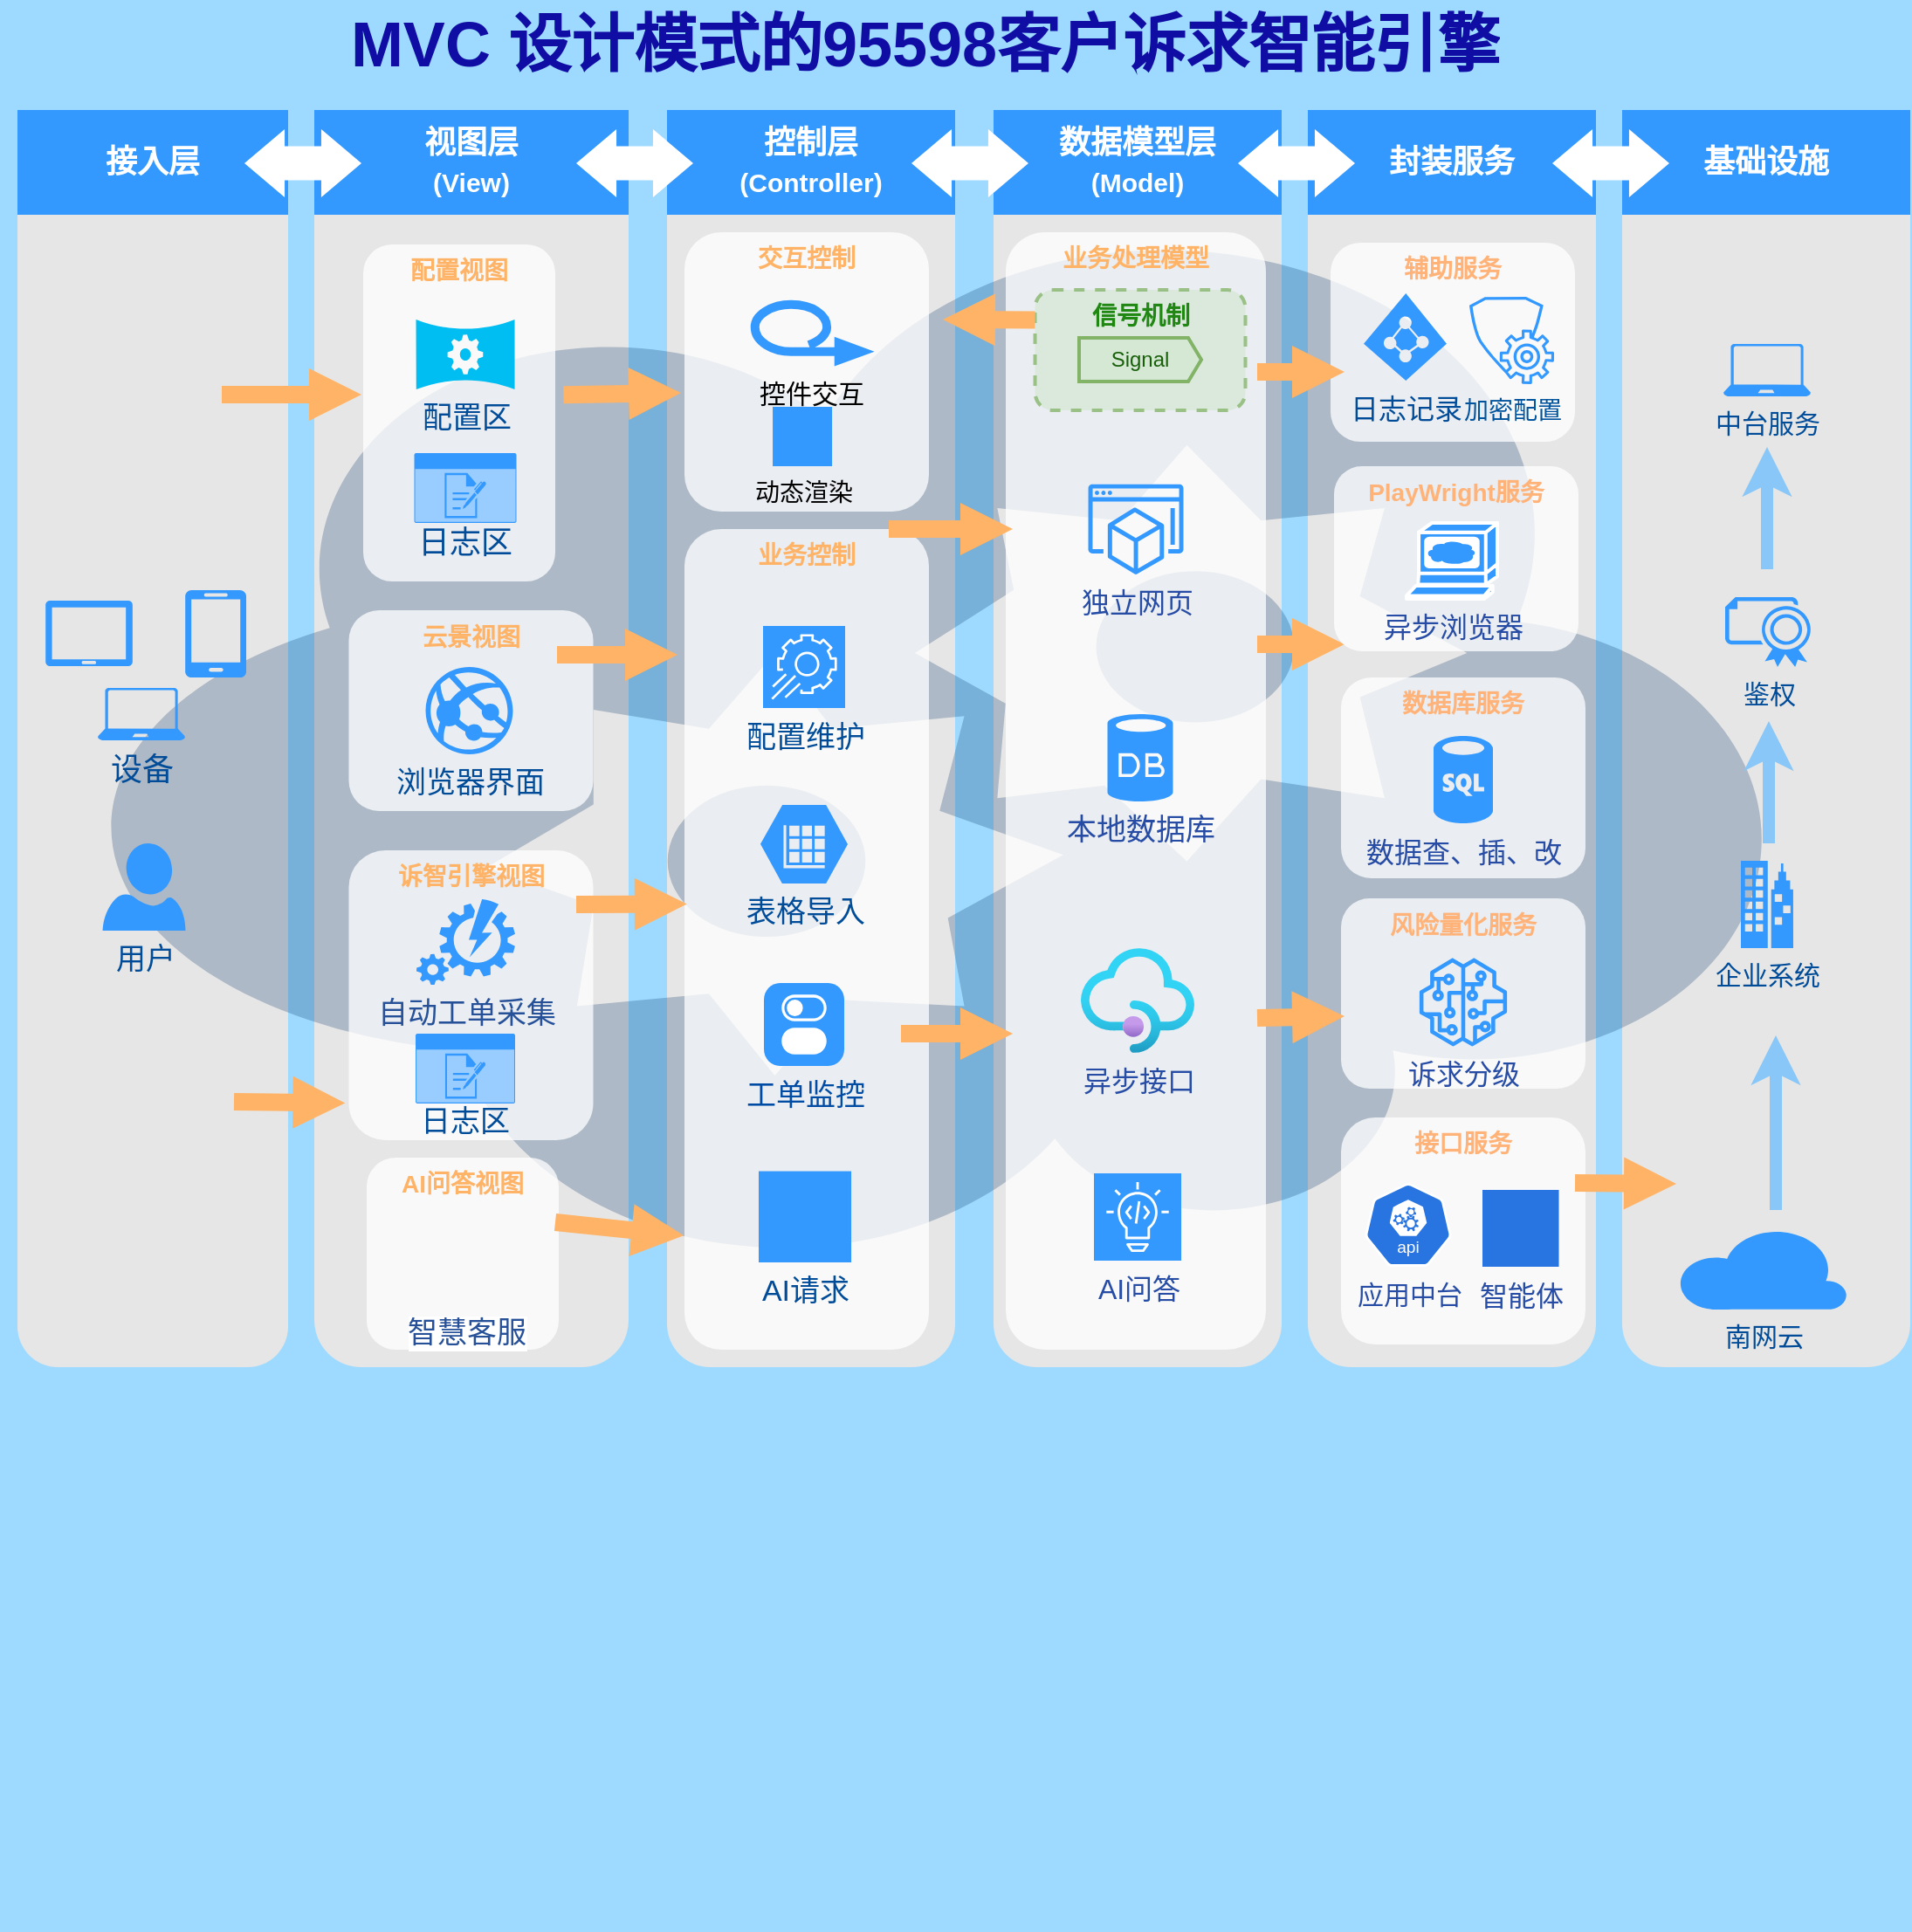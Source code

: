 <mxfile version="28.1.1">
  <diagram id="6a731a19-8d31-9384-78a2-239565b7b9f0" name="Page-1">
    <mxGraphModel dx="1945" dy="1190" grid="1" gridSize="10" guides="0" tooltips="1" connect="1" arrows="1" fold="1" page="1" pageScale="1" pageWidth="200" pageHeight="200" background="light-dark(#9edaff, #a0cdfa)" math="0" shadow="0">
      <root>
        <mxCell id="0" />
        <mxCell id="1" parent="0" />
        <mxCell id="2024" value="" style="rounded=1;whiteSpace=wrap;html=1;dashed=1;strokeColor=none;strokeWidth=2;fillColor=#E6E6E6;fontFamily=Verdana;fontSize=12;fontColor=#00BEF2" parent="1" vertex="1">
          <mxGeometry x="971" y="67" width="165" height="720" as="geometry" />
        </mxCell>
        <mxCell id="2019" value="" style="rounded=1;whiteSpace=wrap;html=1;dashed=1;strokeColor=none;strokeWidth=2;fillColor=#E6E6E6;fontFamily=Verdana;fontSize=12;fontColor=#00BEF2" parent="1" vertex="1">
          <mxGeometry x="52" y="67" width="155" height="720" as="geometry" />
        </mxCell>
        <mxCell id="2020" value="" style="rounded=1;whiteSpace=wrap;html=1;dashed=1;strokeColor=none;strokeWidth=2;fillColor=#E6E6E6;fontFamily=Verdana;fontSize=12;fontColor=#004C99;" parent="1" vertex="1">
          <mxGeometry x="222" y="67" width="180" height="720" as="geometry" />
        </mxCell>
        <mxCell id="2021" value="" style="rounded=1;whiteSpace=wrap;html=1;dashed=1;strokeColor=none;strokeWidth=2;fillColor=#E6E6E6;fontFamily=Verdana;fontSize=12;fontColor=#00BEF2" parent="1" vertex="1">
          <mxGeometry x="424" y="67" width="165" height="720" as="geometry" />
        </mxCell>
        <mxCell id="2022" value="" style="rounded=1;whiteSpace=wrap;html=1;dashed=1;strokeColor=none;strokeWidth=2;fillColor=#E6E6E6;fontFamily=Verdana;fontSize=12;fontColor=#00BEF2" parent="1" vertex="1">
          <mxGeometry x="611" y="67" width="165" height="720" as="geometry" />
        </mxCell>
        <mxCell id="2023" value="" style="rounded=1;whiteSpace=wrap;html=1;dashed=1;strokeColor=none;strokeWidth=2;fillColor=#E6E6E6;fontFamily=Verdana;fontSize=12;fontColor=#00BEF2" parent="1" vertex="1">
          <mxGeometry x="791" y="67" width="165" height="720" as="geometry" />
        </mxCell>
        <mxCell id="2025" value="接入层" style="whiteSpace=wrap;html=1;dashed=1;strokeColor=none;strokeWidth=2;fillColor=#3399FF;fontFamily=Helvetica;fontSize=18;fontColor=#FFFFFF;fontStyle=1" parent="1" vertex="1">
          <mxGeometry x="52" y="67" width="155" height="60" as="geometry" />
        </mxCell>
        <mxCell id="2026" value="视图层&lt;div&gt;&lt;font style=&quot;font-size: 15px;&quot;&gt;(View)&lt;/font&gt;&lt;/div&gt;" style="whiteSpace=wrap;html=1;dashed=1;strokeColor=none;strokeWidth=2;fillColor=#3399FF;fontFamily=Helvetica;fontSize=18;fontColor=#FFFFFF;fontStyle=1" parent="1" vertex="1">
          <mxGeometry x="222" y="67" width="180" height="60" as="geometry" />
        </mxCell>
        <mxCell id="2027" value="控制层&lt;div&gt;&lt;font style=&quot;font-size: 15px;&quot;&gt;&lt;font style=&quot;&quot;&gt;(Controller&lt;/font&gt;)&lt;/font&gt;&lt;/div&gt;" style="whiteSpace=wrap;html=1;dashed=1;strokeColor=none;strokeWidth=2;fillColor=#3399FF;fontFamily=Helvetica;fontSize=18;fontColor=#FFFFFF;fontStyle=1" parent="1" vertex="1">
          <mxGeometry x="424" y="67" width="165" height="60" as="geometry" />
        </mxCell>
        <mxCell id="2028" value="数据模型&lt;span style=&quot;background-color: transparent; color: light-dark(rgb(255, 255, 255), rgb(18, 18, 18));&quot;&gt;层&lt;/span&gt;&lt;div&gt;&lt;span style=&quot;background-color: transparent; color: light-dark(rgb(255, 255, 255), rgb(18, 18, 18));&quot;&gt;&lt;font style=&quot;font-size: 15px;&quot;&gt;(Model)&lt;/font&gt;&lt;/span&gt;&lt;/div&gt;" style="whiteSpace=wrap;html=1;dashed=1;strokeColor=none;strokeWidth=2;fillColor=#3399FF;fontFamily=Helvetica;fontSize=18;fontColor=#FFFFFF;fontStyle=1" parent="1" vertex="1">
          <mxGeometry x="611" y="67" width="165" height="60" as="geometry" />
        </mxCell>
        <mxCell id="2029" value="封装服务" style="whiteSpace=wrap;html=1;dashed=1;strokeColor=none;strokeWidth=2;fillColor=#3399FF;fontFamily=Helvetica;fontSize=18;fontColor=#FFFFFF;fontStyle=1" parent="1" vertex="1">
          <mxGeometry x="791" y="67" width="165" height="60" as="geometry" />
        </mxCell>
        <mxCell id="2030" value="基础设施" style="whiteSpace=wrap;html=1;dashed=1;strokeColor=none;strokeWidth=2;fillColor=#3399FF;fontFamily=Helvetica;fontSize=18;fontColor=#FFFFFF;fontStyle=1" parent="1" vertex="1">
          <mxGeometry x="971" y="67" width="165" height="60" as="geometry" />
        </mxCell>
        <mxCell id="2031" value="" style="shape=mxgraph.arrows.two_way_arrow_horizontal;html=1;verticalLabelPosition=bottom;verticalAlign=top;strokeWidth=2;strokeColor=none;dashed=1;fillColor=#FFFFFF;fontFamily=Verdana;fontSize=12;fontColor=#00BEF2" parent="1" vertex="1">
          <mxGeometry x="182" y="78" width="67" height="39" as="geometry" />
        </mxCell>
        <mxCell id="2032" value="" style="shape=mxgraph.arrows.two_way_arrow_horizontal;html=1;verticalLabelPosition=bottom;verticalAlign=top;strokeWidth=2;strokeColor=none;dashed=1;fillColor=#FFFFFF;fontFamily=Verdana;fontSize=12;fontColor=#00BEF2" parent="1" vertex="1">
          <mxGeometry x="372" y="78" width="67" height="39" as="geometry" />
        </mxCell>
        <mxCell id="2033" value="" style="shape=mxgraph.arrows.two_way_arrow_horizontal;html=1;verticalLabelPosition=bottom;verticalAlign=top;strokeWidth=2;strokeColor=none;dashed=1;fillColor=#FFFFFF;fontFamily=Verdana;fontSize=12;fontColor=#00BEF2" parent="1" vertex="1">
          <mxGeometry x="564" y="78" width="67" height="39" as="geometry" />
        </mxCell>
        <mxCell id="2034" value="" style="shape=mxgraph.arrows.two_way_arrow_horizontal;html=1;verticalLabelPosition=bottom;verticalAlign=top;strokeWidth=2;strokeColor=none;dashed=1;fillColor=#FFFFFF;fontFamily=Verdana;fontSize=12;fontColor=#00BEF2" parent="1" vertex="1">
          <mxGeometry x="751" y="78" width="67" height="39" as="geometry" />
        </mxCell>
        <mxCell id="2035" value="" style="shape=mxgraph.arrows.two_way_arrow_horizontal;html=1;verticalLabelPosition=bottom;verticalAlign=top;strokeWidth=2;strokeColor=none;dashed=1;fillColor=#FFFFFF;fontFamily=Verdana;fontSize=12;fontColor=#00BEF2" parent="1" vertex="1">
          <mxGeometry x="931" y="78" width="67" height="39" as="geometry" />
        </mxCell>
        <mxCell id="2036" value="" style="verticalLabelPosition=bottom;html=1;verticalAlign=top;strokeColor=none;fillColor=#003366;shape=mxgraph.azure.cloud_service;dashed=1;fontFamily=Helvetica;fontSize=18;fontColor=#FFFFFF;opacity=25" parent="1" vertex="1">
          <mxGeometry x="92" y="127" width="970" height="600" as="geometry" />
        </mxCell>
        <mxCell id="2037" value="" style="verticalLabelPosition=bottom;html=1;verticalAlign=top;strokeColor=none;fillColor=#3399FF;shape=mxgraph.azure.tablet;dashed=1;fontFamily=Helvetica;fontSize=14;fontColor=#004C99" parent="1" vertex="1">
          <mxGeometry x="68" y="348" width="50" height="37.5" as="geometry" />
        </mxCell>
        <mxCell id="2038" value="" style="verticalLabelPosition=bottom;html=1;verticalAlign=top;strokeColor=none;fillColor=#3399FF;shape=mxgraph.azure.mobile;dashed=1;fontFamily=Helvetica;fontSize=14;fontColor=#004C99" parent="1" vertex="1">
          <mxGeometry x="148" y="342" width="35" height="50" as="geometry" />
        </mxCell>
        <mxCell id="2039" value="&lt;font style=&quot;font-size: 18px;&quot;&gt;设备&lt;/font&gt;" style="verticalLabelPosition=bottom;html=1;verticalAlign=top;strokeColor=none;fillColor=#3399FF;shape=mxgraph.azure.laptop;dashed=1;fontFamily=Verdana;fontSize=14;fontColor=#004C99" parent="1" vertex="1">
          <mxGeometry x="98" y="398" width="50" height="30" as="geometry" />
        </mxCell>
        <mxCell id="2041" value="&lt;font style=&quot;font-size: 17px;&quot; face=&quot;Helvetica&quot;&gt;用户&lt;/font&gt;" style="verticalLabelPosition=bottom;html=1;verticalAlign=top;strokeColor=none;fillColor=#3399FF;shape=mxgraph.azure.user;dashed=1;fontSize=14;fontColor=#004C99" parent="1" vertex="1">
          <mxGeometry x="100.75" y="487" width="47.5" height="50" as="geometry" />
        </mxCell>
        <mxCell id="2047" value="MVC 设计模式的95598客户诉求智能引擎" style="text;html=1;strokeColor=none;fillColor=none;align=center;verticalAlign=middle;whiteSpace=wrap;overflow=hidden;dashed=1;fontSize=36;fontColor=light-dark(#100da5, #121212);fontFamily=Helvetica;fontStyle=1" parent="1" vertex="1">
          <mxGeometry x="42" y="4" width="1060" height="50" as="geometry" />
        </mxCell>
        <mxCell id="2048" value="交互控制" style="rounded=1;whiteSpace=wrap;html=1;dashed=1;strokeColor=none;strokeWidth=2;fillColor=#FFFFFF;fontFamily=Helvetica;fontSize=14;fontColor=#FFB366;opacity=75;verticalAlign=top;fontStyle=1" parent="1" vertex="1">
          <mxGeometry x="434" y="137" width="140" height="160" as="geometry" />
        </mxCell>
        <mxCell id="2049" value="业务控制" style="rounded=1;whiteSpace=wrap;html=1;dashed=1;strokeColor=none;strokeWidth=2;fillColor=#FFFFFF;fontFamily=Helvetica;fontSize=14;fontColor=#FFB366;opacity=75;verticalAlign=top;fontStyle=1" parent="1" vertex="1">
          <mxGeometry x="434" y="307" width="140" height="470" as="geometry" />
        </mxCell>
        <mxCell id="2055" value="业务处理模型" style="rounded=1;whiteSpace=wrap;html=1;dashed=1;strokeColor=none;strokeWidth=2;fillColor=#FFFFFF;fontFamily=Helvetica;fontSize=14;fontColor=#FFB366;opacity=75;verticalAlign=top;fontStyle=1" parent="1" vertex="1">
          <mxGeometry x="618" y="137" width="149" height="640" as="geometry" />
        </mxCell>
        <mxCell id="2057" value="本地数据库" style="verticalLabelPosition=bottom;html=1;verticalAlign=top;strokeColor=none;fillColor=#3399FF;shape=mxgraph.azure.database;dashed=1;fontFamily=Helvetica;fontSize=17;fontColor=light-dark(#264ca5, #7dbeff);" parent="1" vertex="1">
          <mxGeometry x="676.25" y="413" width="37.5" height="50" as="geometry" />
        </mxCell>
        <mxCell id="2059" value="辅助服务" style="rounded=1;whiteSpace=wrap;html=1;dashed=1;strokeColor=none;strokeWidth=2;fillColor=#FFFFFF;fontFamily=Helvetica;fontSize=14;fontColor=light-dark(#ffb379, #824100);opacity=75;verticalAlign=top;fontStyle=1" parent="1" vertex="1">
          <mxGeometry x="804" y="143" width="140" height="114" as="geometry" />
        </mxCell>
        <mxCell id="2060" value="日志记录" style="verticalLabelPosition=bottom;html=1;verticalAlign=top;strokeColor=none;fillColor=#3399FF;shape=mxgraph.azure.azure_active_directory;dashed=1;fontFamily=Helvetica;fontSize=16;fontColor=#004C99" parent="1" vertex="1">
          <mxGeometry x="823" y="172" width="47.5" height="50" as="geometry" />
        </mxCell>
        <mxCell id="2061" value="接口服务" style="rounded=1;whiteSpace=wrap;html=1;dashed=1;strokeColor=none;strokeWidth=2;fillColor=#FFFFFF;fontFamily=Helvetica;fontSize=14;fontColor=light-dark(#ffb379, #824100);opacity=75;verticalAlign=top;fontStyle=1" parent="1" vertex="1">
          <mxGeometry x="810" y="644" width="140" height="130" as="geometry" />
        </mxCell>
        <mxCell id="2064" value="风险量化服务" style="rounded=1;whiteSpace=wrap;html=1;dashed=1;strokeColor=none;strokeWidth=2;fillColor=#FFFFFF;fontFamily=Helvetica;fontSize=14;fontColor=light-dark(#ffb379, #824100);opacity=75;verticalAlign=top;fontStyle=1" parent="1" vertex="1">
          <mxGeometry x="810" y="518.5" width="140" height="109" as="geometry" />
        </mxCell>
        <mxCell id="2068" value="云景视图" style="rounded=1;whiteSpace=wrap;html=1;dashed=1;strokeColor=none;strokeWidth=2;fillColor=#FFFFFF;fontFamily=Helvetica;fontSize=14;fontColor=#FFB366;opacity=75;verticalAlign=top;fontStyle=1" parent="1" vertex="1">
          <mxGeometry x="241.75" y="353.5" width="140" height="115" as="geometry" />
        </mxCell>
        <mxCell id="2071" value="中台服务" style="verticalLabelPosition=bottom;html=1;verticalAlign=top;strokeColor=none;fillColor=#3399FF;shape=mxgraph.azure.laptop;dashed=1;fontFamily=Helvetica;fontSize=15;fontColor=#004C99" parent="1" vertex="1">
          <mxGeometry x="1029" y="201" width="50" height="30" as="geometry" />
        </mxCell>
        <mxCell id="2072" value="鉴权" style="verticalLabelPosition=bottom;html=1;verticalAlign=top;strokeColor=none;fillColor=#3399FF;shape=mxgraph.azure.certificate;dashed=1;fontFamily=Helvetica;fontSize=15;fontColor=#004C99" parent="1" vertex="1">
          <mxGeometry x="1030" y="346" width="50" height="40" as="geometry" />
        </mxCell>
        <mxCell id="2073" value="企业系统" style="verticalLabelPosition=bottom;html=1;verticalAlign=top;strokeColor=none;fillColor=#3399FF;shape=mxgraph.azure.enterprise;dashed=1;fontFamily=Helvetica;fontSize=15;fontColor=#004C99" parent="1" vertex="1">
          <mxGeometry x="1039" y="497" width="30" height="50" as="geometry" />
        </mxCell>
        <mxCell id="2075" value="" style="arrow;html=1;endArrow=block;endFill=1;strokeColor=none;strokeWidth=4;fontFamily=Helvetica;fontSize=36;fontColor=#FFB366;fillColor=#FFB366;" parent="1" edge="1">
          <mxGeometry width="100" height="100" relative="1" as="geometry">
            <mxPoint x="169" y="230" as="sourcePoint" />
            <mxPoint x="249" y="230" as="targetPoint" />
          </mxGeometry>
        </mxCell>
        <mxCell id="2076" value="" style="arrow;html=1;endArrow=block;endFill=1;strokeColor=none;strokeWidth=4;fontFamily=Helvetica;fontSize=36;fontColor=#FFB366;fillColor=#FFB366;opacity=100;exitX=1.034;exitY=0.46;exitDx=0;exitDy=0;exitPerimeter=0;" parent="1" edge="1">
          <mxGeometry width="100" height="100" relative="1" as="geometry">
            <mxPoint x="364.74" y="230.18" as="sourcePoint" />
            <mxPoint x="432" y="229" as="targetPoint" />
            <Array as="points">
              <mxPoint x="402" y="229" />
            </Array>
          </mxGeometry>
        </mxCell>
        <mxCell id="2077" value="" style="arrow;html=1;endArrow=block;endFill=1;strokeColor=none;strokeWidth=4;fontFamily=Helvetica;fontSize=36;fontColor=light-dark(#264ca5, #7dbeff);fillColor=#FFB366;" parent="1" edge="1">
          <mxGeometry width="100" height="100" relative="1" as="geometry">
            <mxPoint x="551" y="307" as="sourcePoint" />
            <mxPoint x="622" y="307" as="targetPoint" />
          </mxGeometry>
        </mxCell>
        <mxCell id="2078" value="" style="arrow;html=1;endArrow=block;endFill=1;strokeColor=none;strokeWidth=4;fontFamily=Helvetica;fontSize=36;fontColor=light-dark(#264ca5, #7dbeff);fillColor=#FFB366;" parent="1" edge="1">
          <mxGeometry width="100" height="100" relative="1" as="geometry">
            <mxPoint x="762" y="373" as="sourcePoint" />
            <mxPoint x="812" y="373" as="targetPoint" />
          </mxGeometry>
        </mxCell>
        <mxCell id="2079" value="" style="arrow;html=1;endArrow=block;endFill=1;strokeColor=none;strokeWidth=4;fontFamily=Helvetica;fontSize=36;fontColor=#FFB366;fillColor=#FFB366;" parent="1" edge="1">
          <mxGeometry width="100" height="100" relative="1" as="geometry">
            <mxPoint x="762" y="217" as="sourcePoint" />
            <mxPoint x="812" y="217" as="targetPoint" />
          </mxGeometry>
        </mxCell>
        <mxCell id="2080" value="" style="arrow;html=1;endArrow=block;endFill=1;strokeColor=none;strokeWidth=4;fontFamily=Helvetica;fontSize=36;fontColor=light-dark(#264ca5, #7dbeff);fillColor=#FFB366;" parent="1" edge="1">
          <mxGeometry width="100" height="100" relative="1" as="geometry">
            <mxPoint x="944" y="681.5" as="sourcePoint" />
            <mxPoint x="1002" y="682" as="targetPoint" />
          </mxGeometry>
        </mxCell>
        <mxCell id="2082" value="" style="arrow;html=1;endArrow=block;endFill=1;strokeColor=none;strokeWidth=4;fontFamily=Helvetica;fontSize=36;fontColor=light-dark(#264ca5, #7dbeff);fillColor=#FFB366;" parent="1" edge="1">
          <mxGeometry width="100" height="100" relative="1" as="geometry">
            <mxPoint x="762" y="587" as="sourcePoint" />
            <mxPoint x="812" y="586" as="targetPoint" />
          </mxGeometry>
        </mxCell>
        <mxCell id="2083" value="" style="arrow;html=1;endArrow=block;endFill=1;strokeColor=none;strokeWidth=4;fontFamily=Helvetica;fontSize=36;fontColor=light-dark(#264ca5, #7dbeff);fillColor=#FFB366;" parent="1" edge="1">
          <mxGeometry width="100" height="100" relative="1" as="geometry">
            <mxPoint x="558" y="596" as="sourcePoint" />
            <mxPoint x="622" y="596" as="targetPoint" />
          </mxGeometry>
        </mxCell>
        <mxCell id="2085" value="" style="arrow;html=1;endArrow=block;endFill=1;strokeColor=none;strokeWidth=4;fontFamily=Helvetica;fontSize=36;fontColor=#FFB366;fillColor=#FFB366;entryX=-0.015;entryY=0.872;entryDx=0;entryDy=0;entryPerimeter=0;" parent="1" target="kdbaporQSlnlo2w0FlKE-2098" edge="1">
          <mxGeometry width="100" height="100" relative="1" as="geometry">
            <mxPoint x="176" y="635" as="sourcePoint" />
            <mxPoint x="256" y="635" as="targetPoint" />
          </mxGeometry>
        </mxCell>
        <mxCell id="kdbaporQSlnlo2w0FlKE-2086" value="南网云" style="verticalLabelPosition=bottom;html=1;verticalAlign=top;align=center;strokeColor=none;fillColor=light-dark(#3399ff, #0089b6);shape=mxgraph.azure.cloud;fontColor=light-dark(#004c99, #ededed);fontSize=15;" parent="1" vertex="1">
          <mxGeometry x="1003" y="707" width="97" height="47" as="geometry" />
        </mxCell>
        <mxCell id="2045" value="浏览器界面" style="verticalLabelPosition=bottom;html=1;verticalAlign=top;strokeColor=none;fillColor=#3399FF;shape=mxgraph.azure.azure_website;dashed=1;fontSize=17;fontColor=#004C99" parent="1" vertex="1">
          <mxGeometry x="285.75" y="386" width="50" height="50" as="geometry" />
        </mxCell>
        <mxCell id="kdbaporQSlnlo2w0FlKE-2095" value="配置视图" style="rounded=1;whiteSpace=wrap;html=1;dashed=1;strokeColor=none;strokeWidth=2;fillColor=#FFFFFF;fontFamily=Helvetica;fontSize=14;fontColor=#FFB366;opacity=75;verticalAlign=top;fontStyle=1" parent="1" vertex="1">
          <mxGeometry x="250" y="144" width="110" height="193" as="geometry" />
        </mxCell>
        <mxCell id="kdbaporQSlnlo2w0FlKE-2087" value="配置区" style="verticalLabelPosition=bottom;html=1;verticalAlign=top;align=center;strokeColor=none;fillColor=#00BEF2;shape=mxgraph.azure.autoscale;labelBorderColor=none;fontColor=light-dark(#004C99,#EDEDED);labelPosition=center;fontSize=17;" parent="1" vertex="1">
          <mxGeometry x="280.25" y="187" width="56.5" height="40" as="geometry" />
        </mxCell>
        <mxCell id="kdbaporQSlnlo2w0FlKE-2098" value="诉智引擎视图" style="rounded=1;whiteSpace=wrap;html=1;dashed=1;strokeColor=none;strokeWidth=2;fillColor=#FFFFFF;fontFamily=Helvetica;fontSize=14;fontColor=#FFB366;opacity=75;verticalAlign=top;fontStyle=1" parent="1" vertex="1">
          <mxGeometry x="241.75" y="491" width="140" height="166" as="geometry" />
        </mxCell>
        <mxCell id="kdbaporQSlnlo2w0FlKE-2093" value="自动工单采集" style="verticalLabelPosition=bottom;html=1;verticalAlign=top;align=center;strokeColor=none;fillColor=light-dark(#3399ff, #0089b6);shape=mxgraph.azure.automation;pointerEvents=1;fontSize=17;fontColor=light-dark(#265199, #ededed);" parent="1" vertex="1">
          <mxGeometry x="280.5" y="519" width="56.5" height="49" as="geometry" />
        </mxCell>
        <mxCell id="kdbaporQSlnlo2w0FlKE-2096" value="日志区" style="html=1;whiteSpace=wrap;strokeColor=none;fillColor=light-dark(#3399ff, #3ea6f6);labelPosition=center;verticalLabelPosition=bottom;verticalAlign=top;align=center;fontSize=18;outlineConnect=0;spacingTop=-6;fontColor=#004C99;sketch=0;shape=mxgraph.sitemap.log;" parent="1" vertex="1">
          <mxGeometry x="279.25" y="263.5" width="58.5" height="40" as="geometry" />
        </mxCell>
        <mxCell id="kdbaporQSlnlo2w0FlKE-2099" value="AI问答视图" style="rounded=1;whiteSpace=wrap;html=1;dashed=1;strokeColor=none;strokeWidth=2;fillColor=#FFFFFF;fontFamily=Helvetica;fontSize=14;fontColor=#FFB366;opacity=75;verticalAlign=top;fontStyle=1" parent="1" vertex="1">
          <mxGeometry x="252" y="667" width="110" height="110" as="geometry" />
        </mxCell>
        <mxCell id="kdbaporQSlnlo2w0FlKE-2100" value="日志区" style="html=1;whiteSpace=wrap;strokeColor=none;fillColor=light-dark(#3399ff, #3ea6f6);labelPosition=center;verticalLabelPosition=bottom;verticalAlign=top;align=center;fontSize=17;outlineConnect=0;spacingTop=-6;fontColor=#004C99;sketch=0;shape=mxgraph.sitemap.log;" parent="1" vertex="1">
          <mxGeometry x="280" y="596" width="57" height="40" as="geometry" />
        </mxCell>
        <mxCell id="kdbaporQSlnlo2w0FlKE-2101" value="智慧客服" style="shape=image;html=1;verticalAlign=top;verticalLabelPosition=bottom;labelBackgroundColor=#ffffff;imageAspect=0;aspect=fixed;image=https://icons.diagrams.net/icon-cache1/Business___Startup-2288/61-1353.svg;fontSize=17;fontColor=light-dark(#265199, #ededed);" parent="1" vertex="1">
          <mxGeometry x="283.5" y="701" width="50" height="50" as="geometry" />
        </mxCell>
        <mxCell id="kdbaporQSlnlo2w0FlKE-2104" value="控件交互" style="html=1;outlineConnect=0;whiteSpace=wrap;fillColor=light-dark(#3399ff, #3d2222);shape=mxgraph.archimate3.workPackage;strokeWidth=5;strokeColor=light-dark(#3399ff, #ededed);labelPosition=center;verticalLabelPosition=bottom;align=center;verticalAlign=top;fontSize=15;" parent="1" vertex="1">
          <mxGeometry x="472" y="177" width="69.5" height="36.55" as="geometry" />
        </mxCell>
        <mxCell id="2084" value="" style="arrow;html=1;endArrow=block;endFill=1;strokeColor=none;strokeWidth=4;fontFamily=Helvetica;fontSize=36;fontColor=#FFB366;fillColor=#FFB366;entryX=0.354;entryY=0.658;entryDx=0;entryDy=0;entryPerimeter=0;" parent="1" target="2036" edge="1">
          <mxGeometry width="100" height="100" relative="1" as="geometry">
            <mxPoint x="372" y="522" as="sourcePoint" />
            <mxPoint x="433" y="522" as="targetPoint" />
          </mxGeometry>
        </mxCell>
        <mxCell id="kdbaporQSlnlo2w0FlKE-2105" value="" style="arrow;html=1;endArrow=block;endFill=1;strokeColor=none;strokeWidth=4;fontFamily=Helvetica;fontSize=36;fontColor=#FFB366;fillColor=#FFB366;entryX=-0.003;entryY=0.861;entryDx=0;entryDy=0;entryPerimeter=0;" parent="1" target="2049" edge="1">
          <mxGeometry width="100" height="100" relative="1" as="geometry">
            <mxPoint x="360" y="704" as="sourcePoint" />
            <mxPoint x="432" y="705" as="targetPoint" />
          </mxGeometry>
        </mxCell>
        <mxCell id="kdbaporQSlnlo2w0FlKE-2106" value="表格导入" style="verticalLabelPosition=bottom;html=1;verticalAlign=top;strokeColor=none;fillColor=#3399FF;shape=mxgraph.azure.storage_table;dashed=1;fontFamily=Helvetica;fontSize=17;fontColor=#004C99" parent="1" vertex="1">
          <mxGeometry x="477.5" y="465" width="50" height="45" as="geometry" />
        </mxCell>
        <mxCell id="kdbaporQSlnlo2w0FlKE-2107" value="AI请求" style="points=[];aspect=fixed;html=1;align=center;shadow=0;dashed=0;fillColor=light-dark(#3399ff, #e9690e);strokeColor=none;shape=mxgraph.alibaba_cloud.multimediaai;labelPosition=center;verticalLabelPosition=bottom;verticalAlign=top;fontSize=17;fontColor=light-dark(#004c99, #ededed);" parent="1" vertex="1">
          <mxGeometry x="476.5" y="674.78" width="53.02" height="52.22" as="geometry" />
        </mxCell>
        <mxCell id="kdbaporQSlnlo2w0FlKE-2108" value="工单监控" style="html=1;strokeWidth=1;shadow=0;dashed=0;shape=mxgraph.ios7.misc.switch;fillColor=light-dark(#3399ff, #737277);strokeColor=none;buttonText=;strokeColor2=#222222;fontColor=light-dark(#004ca5, #d0d0d0);fontSize=17;verticalLabelPosition=bottom;verticalAlign=top;align=center;sketch=0;" parent="1" vertex="1">
          <mxGeometry x="479.5" y="567" width="46" height="47.5" as="geometry" />
        </mxCell>
        <mxCell id="kdbaporQSlnlo2w0FlKE-2110" value="" style="arrow;html=1;endArrow=block;endFill=1;strokeColor=none;strokeWidth=4;fontFamily=Helvetica;fontSize=36;fontColor=#FFB366;fillColor=#FFB366;opacity=100;" parent="1" edge="1">
          <mxGeometry width="100" height="100" relative="1" as="geometry">
            <mxPoint x="361" y="379" as="sourcePoint" />
            <mxPoint x="430" y="379" as="targetPoint" />
            <Array as="points">
              <mxPoint x="544.98" y="1089.29" />
            </Array>
          </mxGeometry>
        </mxCell>
        <mxCell id="kdbaporQSlnlo2w0FlKE-2112" value="加密配置" style="sketch=0;pointerEvents=1;shadow=0;dashed=0;html=1;strokeColor=none;fillColor=light-dark(#3399ff, #b2b3b4);aspect=fixed;labelPosition=center;verticalLabelPosition=bottom;verticalAlign=top;align=center;outlineConnect=0;shape=mxgraph.vvd.protection_group_config;fontSize=14;fontColor=light-dark(#00549e, #ededed);" parent="1" vertex="1">
          <mxGeometry x="883.5" y="174" width="48.5" height="50" as="geometry" />
        </mxCell>
        <mxCell id="kdbaporQSlnlo2w0FlKE-2113" value="配置维护" style="sketch=0;points=[[0,0,0],[0.25,0,0],[0.5,0,0],[0.75,0,0],[1,0,0],[0,1,0],[0.25,1,0],[0.5,1,0],[0.75,1,0],[1,1,0],[0,0.25,0],[0,0.5,0],[0,0.75,0],[1,0.25,0],[1,0.5,0],[1,0.75,0]];points=[[0,0,0],[0.25,0,0],[0.5,0,0],[0.75,0,0],[1,0,0],[0,1,0],[0.25,1,0],[0.5,1,0],[0.75,1,0],[1,1,0],[0,0.25,0],[0,0.5,0],[0,0.75,0],[1,0.25,0],[1,0.5,0],[1,0.75,0]];outlineConnect=0;fontColor=light-dark(#004c99, #bdc7d4);fillColor=light-dark(#3399ff, #ff81d9);strokeColor=#ffffff;dashed=0;verticalLabelPosition=bottom;verticalAlign=top;align=center;html=1;fontSize=17;fontStyle=0;aspect=fixed;shape=mxgraph.aws4.resourceIcon;resIcon=mxgraph.aws4.app_config;" parent="1" vertex="1">
          <mxGeometry x="479" y="362.5" width="47" height="47" as="geometry" />
        </mxCell>
        <mxCell id="kdbaporQSlnlo2w0FlKE-2114" value="动态渲染" style="points=[];aspect=fixed;html=1;align=center;shadow=0;dashed=0;fillColor=light-dark(#3399ff, #e9690e);strokeColor=none;shape=mxgraph.alibaba_cloud.vs_video_surveillance;labelPosition=center;verticalLabelPosition=bottom;verticalAlign=top;fontSize=14;" parent="1" vertex="1">
          <mxGeometry x="484.52" y="237" width="34" height="34" as="geometry" />
        </mxCell>
        <mxCell id="kdbaporQSlnlo2w0FlKE-2115" value="信号机制" style="rounded=1;whiteSpace=wrap;html=1;dashed=1;strokeColor=#82b366;strokeWidth=2;fillColor=#d5e8d4;fontFamily=Helvetica;fontSize=14;opacity=75;verticalAlign=top;fontStyle=1;fontColor=light-dark(#1f8712, #ededed);" parent="1" vertex="1">
          <mxGeometry x="634.75" y="170.05" width="120.5" height="69" as="geometry" />
        </mxCell>
        <mxCell id="kdbaporQSlnlo2w0FlKE-2117" value="Signal" style="html=1;shape=mxgraph.sysml.sendSigAct;strokeWidth=2;whiteSpace=wrap;align=center;fillColor=#d5e8d4;strokeColor=#82b366;fontColor=light-dark(#19600b, #ededed);" parent="1" vertex="1">
          <mxGeometry x="660" y="197.5" width="70" height="25" as="geometry" />
        </mxCell>
        <mxCell id="kdbaporQSlnlo2w0FlKE-2119" value="独立网页" style="sketch=0;outlineConnect=0;fontColor=light-dark(#264ca5, #7dbeff);gradientColor=none;fillColor=light-dark(#3399ff, #0e9d86);strokeColor=none;dashed=0;verticalLabelPosition=bottom;verticalAlign=top;align=center;html=1;fontSize=16;fontStyle=0;aspect=fixed;shape=mxgraph.aws4.workspaces_workspaces_web;" parent="1" vertex="1">
          <mxGeometry x="665.25" y="281.3" width="54.5" height="51.7" as="geometry" />
        </mxCell>
        <mxCell id="kdbaporQSlnlo2w0FlKE-2124" value="&lt;span&gt;异步接口&lt;/span&gt;" style="image;aspect=fixed;html=1;points=[];align=center;fontSize=16;image=img/lib/azure2/app_services/API_Management_Services.svg;labelBackgroundColor=none;fontColor=light-dark(#264ca5, #7dbeff);" parent="1" vertex="1">
          <mxGeometry x="661" y="547" width="65" height="60" as="geometry" />
        </mxCell>
        <mxCell id="kdbaporQSlnlo2w0FlKE-2125" value="AI问答" style="sketch=0;points=[[0,0,0],[0.25,0,0],[0.5,0,0],[0.75,0,0],[1,0,0],[0,1,0],[0.25,1,0],[0.5,1,0],[0.75,1,0],[1,1,0],[0,0.25,0],[0,0.5,0],[0,0.75,0],[1,0.25,0],[1,0.5,0],[1,0.75,0]];outlineConnect=0;fontColor=light-dark(#264ca5, #7dbeff);fillColor=light-dark(#3399ff, #0e9d86);strokeColor=#ffffff;dashed=0;verticalLabelPosition=bottom;verticalAlign=top;align=center;html=1;fontSize=16;fontStyle=0;aspect=fixed;shape=mxgraph.aws4.resourceIcon;resIcon=mxgraph.aws4.codeguru_2;" parent="1" vertex="1">
          <mxGeometry x="668.5" y="676" width="50" height="50" as="geometry" />
        </mxCell>
        <mxCell id="kdbaporQSlnlo2w0FlKE-2126" value="" style="arrow;html=1;endArrow=block;endFill=1;strokeColor=none;strokeWidth=4;fontFamily=Helvetica;fontSize=36;fontColor=#FFB366;fillColor=#FFB366;exitX=0;exitY=0.25;exitDx=0;exitDy=0;" parent="1" source="kdbaporQSlnlo2w0FlKE-2115" edge="1">
          <mxGeometry width="100" height="100" relative="1" as="geometry">
            <mxPoint x="1362" y="157" as="sourcePoint" />
            <mxPoint x="582" y="187" as="targetPoint" />
          </mxGeometry>
        </mxCell>
        <mxCell id="kdbaporQSlnlo2w0FlKE-2127" value="数据库服务" style="rounded=1;whiteSpace=wrap;html=1;dashed=1;strokeColor=none;strokeWidth=2;fillColor=#FFFFFF;fontFamily=Helvetica;fontSize=14;fontColor=light-dark(#ffb379, #824100);opacity=75;verticalAlign=top;fontStyle=1" parent="1" vertex="1">
          <mxGeometry x="810" y="392" width="140" height="115" as="geometry" />
        </mxCell>
        <mxCell id="kdbaporQSlnlo2w0FlKE-2128" value="PlayWright服务" style="rounded=1;whiteSpace=wrap;html=1;dashed=1;strokeColor=none;strokeWidth=2;fillColor=#FFFFFF;fontFamily=Helvetica;fontSize=14;fontColor=light-dark(#ffb379, #824100);opacity=75;verticalAlign=top;fontStyle=1" parent="1" vertex="1">
          <mxGeometry x="806" y="271" width="140" height="106" as="geometry" />
        </mxCell>
        <mxCell id="kdbaporQSlnlo2w0FlKE-2129" value="应用中台" style="aspect=fixed;sketch=0;html=1;dashed=0;whitespace=wrap;verticalLabelPosition=bottom;verticalAlign=top;fillColor=#2875E2;strokeColor=#ffffff;points=[[0.005,0.63,0],[0.1,0.2,0],[0.9,0.2,0],[0.5,0,0],[0.995,0.63,0],[0.72,0.99,0],[0.5,1,0],[0.28,0.99,0]];shape=mxgraph.kubernetes.icon2;kubernetesLabel=1;prIcon=api;fontSize=15;fontColor=light-dark(#264ca5, #7dbeff);" parent="1" vertex="1">
          <mxGeometry x="823.5" y="681.5" width="50" height="48" as="geometry" />
        </mxCell>
        <mxCell id="kdbaporQSlnlo2w0FlKE-2130" value="智能体" style="points=[];aspect=fixed;html=1;align=center;shadow=0;dashed=0;fillColor=light-dark(#2875e2, #e9690e);strokeColor=none;shape=mxgraph.alibaba_cloud.mps-ai;labelPosition=center;verticalLabelPosition=bottom;verticalAlign=top;fontSize=16;fontColor=light-dark(#264ca5, #7dbeff);" parent="1" vertex="1">
          <mxGeometry x="891" y="685.49" width="43.76" height="44.01" as="geometry" />
        </mxCell>
        <mxCell id="kdbaporQSlnlo2w0FlKE-2132" value="诉求分级" style="sketch=0;outlineConnect=0;fontColor=light-dark(#264ca5, #7dbeff);gradientColor=none;fillColor=light-dark(#3399ff, #0e9d86);strokeColor=none;dashed=0;verticalLabelPosition=bottom;verticalAlign=top;align=center;html=1;fontSize=16;fontStyle=0;aspect=fixed;pointerEvents=1;shape=mxgraph.aws4.sagemaker_model;" parent="1" vertex="1">
          <mxGeometry x="854.75" y="552.75" width="50.5" height="50.5" as="geometry" />
        </mxCell>
        <mxCell id="kdbaporQSlnlo2w0FlKE-2133" value="异步浏览器" style="shape=mxgraph.cisco.computers_and_peripherals.web_browser;html=1;pointerEvents=1;dashed=0;fillColor=light-dark(#3399ff, #5cb3dc);strokeColor=#ffffff;strokeWidth=2;verticalLabelPosition=bottom;verticalAlign=top;align=center;outlineConnect=0;fontSize=16;fontColor=light-dark(#264ca5, #7dbeff);" parent="1" vertex="1">
          <mxGeometry x="847.5" y="303.5" width="52" height="43.5" as="geometry" />
        </mxCell>
        <mxCell id="2052" value="数据查、插、改" style="verticalLabelPosition=bottom;html=1;verticalAlign=top;strokeColor=none;fillColor=#3399FF;shape=mxgraph.azure.sql_database;dashed=1;fontFamily=Helvetica;fontSize=16;fontColor=light-dark(#264ca5, #7dbeff);" parent="1" vertex="1">
          <mxGeometry x="863" y="425.5" width="34" height="50" as="geometry" />
        </mxCell>
        <mxCell id="kdbaporQSlnlo2w0FlKE-2134" style="edgeStyle=orthogonalEdgeStyle;rounded=0;orthogonalLoop=1;jettySize=auto;html=1;strokeWidth=7;fillColor=#dae8fc;strokeColor=light-dark(#88c7f7, #5c79a3);fontSize=15;" parent="1" edge="1">
          <mxGeometry relative="1" as="geometry">
            <mxPoint x="1059" y="697" as="sourcePoint" />
            <mxPoint x="1059" y="597" as="targetPoint" />
          </mxGeometry>
        </mxCell>
        <mxCell id="kdbaporQSlnlo2w0FlKE-2136" style="edgeStyle=orthogonalEdgeStyle;rounded=0;orthogonalLoop=1;jettySize=auto;html=1;strokeWidth=7;fillColor=#dae8fc;strokeColor=light-dark(#88c7f7, #5c79a3);fontSize=15;" parent="1" edge="1">
          <mxGeometry relative="1" as="geometry">
            <mxPoint x="1054" y="330" as="sourcePoint" />
            <mxPoint x="1054" y="260" as="targetPoint" />
          </mxGeometry>
        </mxCell>
        <mxCell id="kdbaporQSlnlo2w0FlKE-2137" style="edgeStyle=orthogonalEdgeStyle;rounded=0;orthogonalLoop=1;jettySize=auto;html=1;strokeWidth=7;fillColor=#dae8fc;strokeColor=light-dark(#88c7f7, #5c79a3);fontSize=15;" parent="1" edge="1">
          <mxGeometry relative="1" as="geometry">
            <mxPoint x="1055" y="487" as="sourcePoint" />
            <mxPoint x="1055" y="417" as="targetPoint" />
          </mxGeometry>
        </mxCell>
      </root>
    </mxGraphModel>
  </diagram>
</mxfile>
